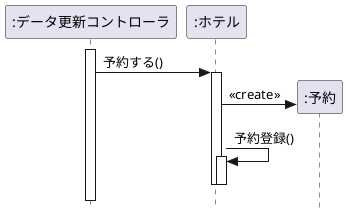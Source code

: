 @startuml 予約
hide footbox
participant ":データ更新コントローラ" as control
participant ":ホテル" as hotel
participant ":予約" as Y 
' 厳密なUMLに準拠する
skinparam style strictuml

activate control
control -> hotel : 予約する()
activate hotel
create Y
hotel -> Y : <<create>>

hotel -> hotel: 予約登録()
activate hotel
deactivate hotel
deactivate hotel

@enduml